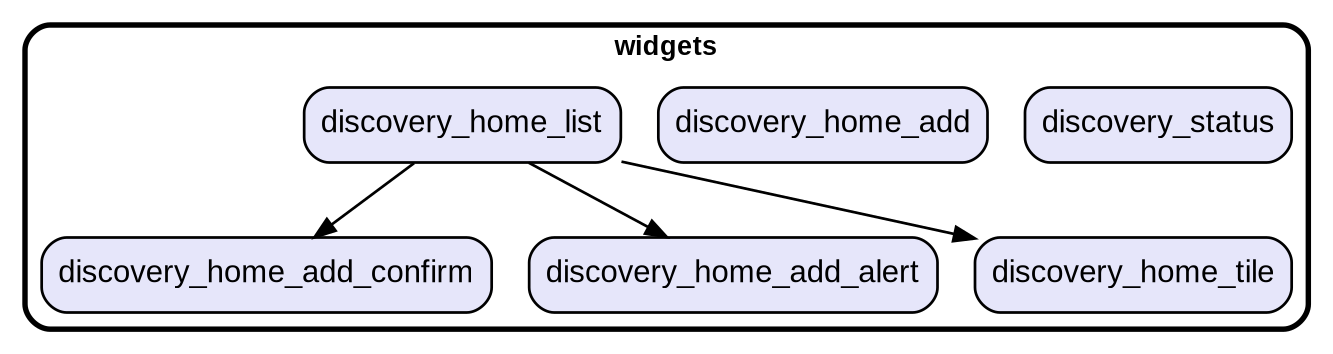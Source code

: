 digraph "" {
  graph [style=rounded fontname="Arial Black" fontsize=13 penwidth=2.6];
  node [shape=rect style="filled,rounded" fontname=Arial fontsize=15 fillcolor=Lavender penwidth=1.3];
  edge [penwidth=1.3];
  "/discovery_home_add_confirm.dart" [label="discovery_home_add_confirm"];
  "/discovery_status.dart" [label="discovery_status"];
  "/discovery_home_add_alert.dart" [label="discovery_home_add_alert"];
  "/discovery_home_add.dart" [label="discovery_home_add"];
  "/discovery_home_tile.dart" [label="discovery_home_tile"];
  "/discovery_home_list.dart" [label="discovery_home_list"];
  subgraph "cluster~" {
    label="widgets";
    "/discovery_home_add_confirm.dart";
    "/discovery_status.dart";
    "/discovery_home_add_alert.dart";
    "/discovery_home_add.dart";
    "/discovery_home_tile.dart";
    "/discovery_home_list.dart";
  }
  "/discovery_home_list.dart" -> "/discovery_home_add_alert.dart";
  "/discovery_home_list.dart" -> "/discovery_home_add_confirm.dart";
  "/discovery_home_list.dart" -> "/discovery_home_tile.dart";
}
